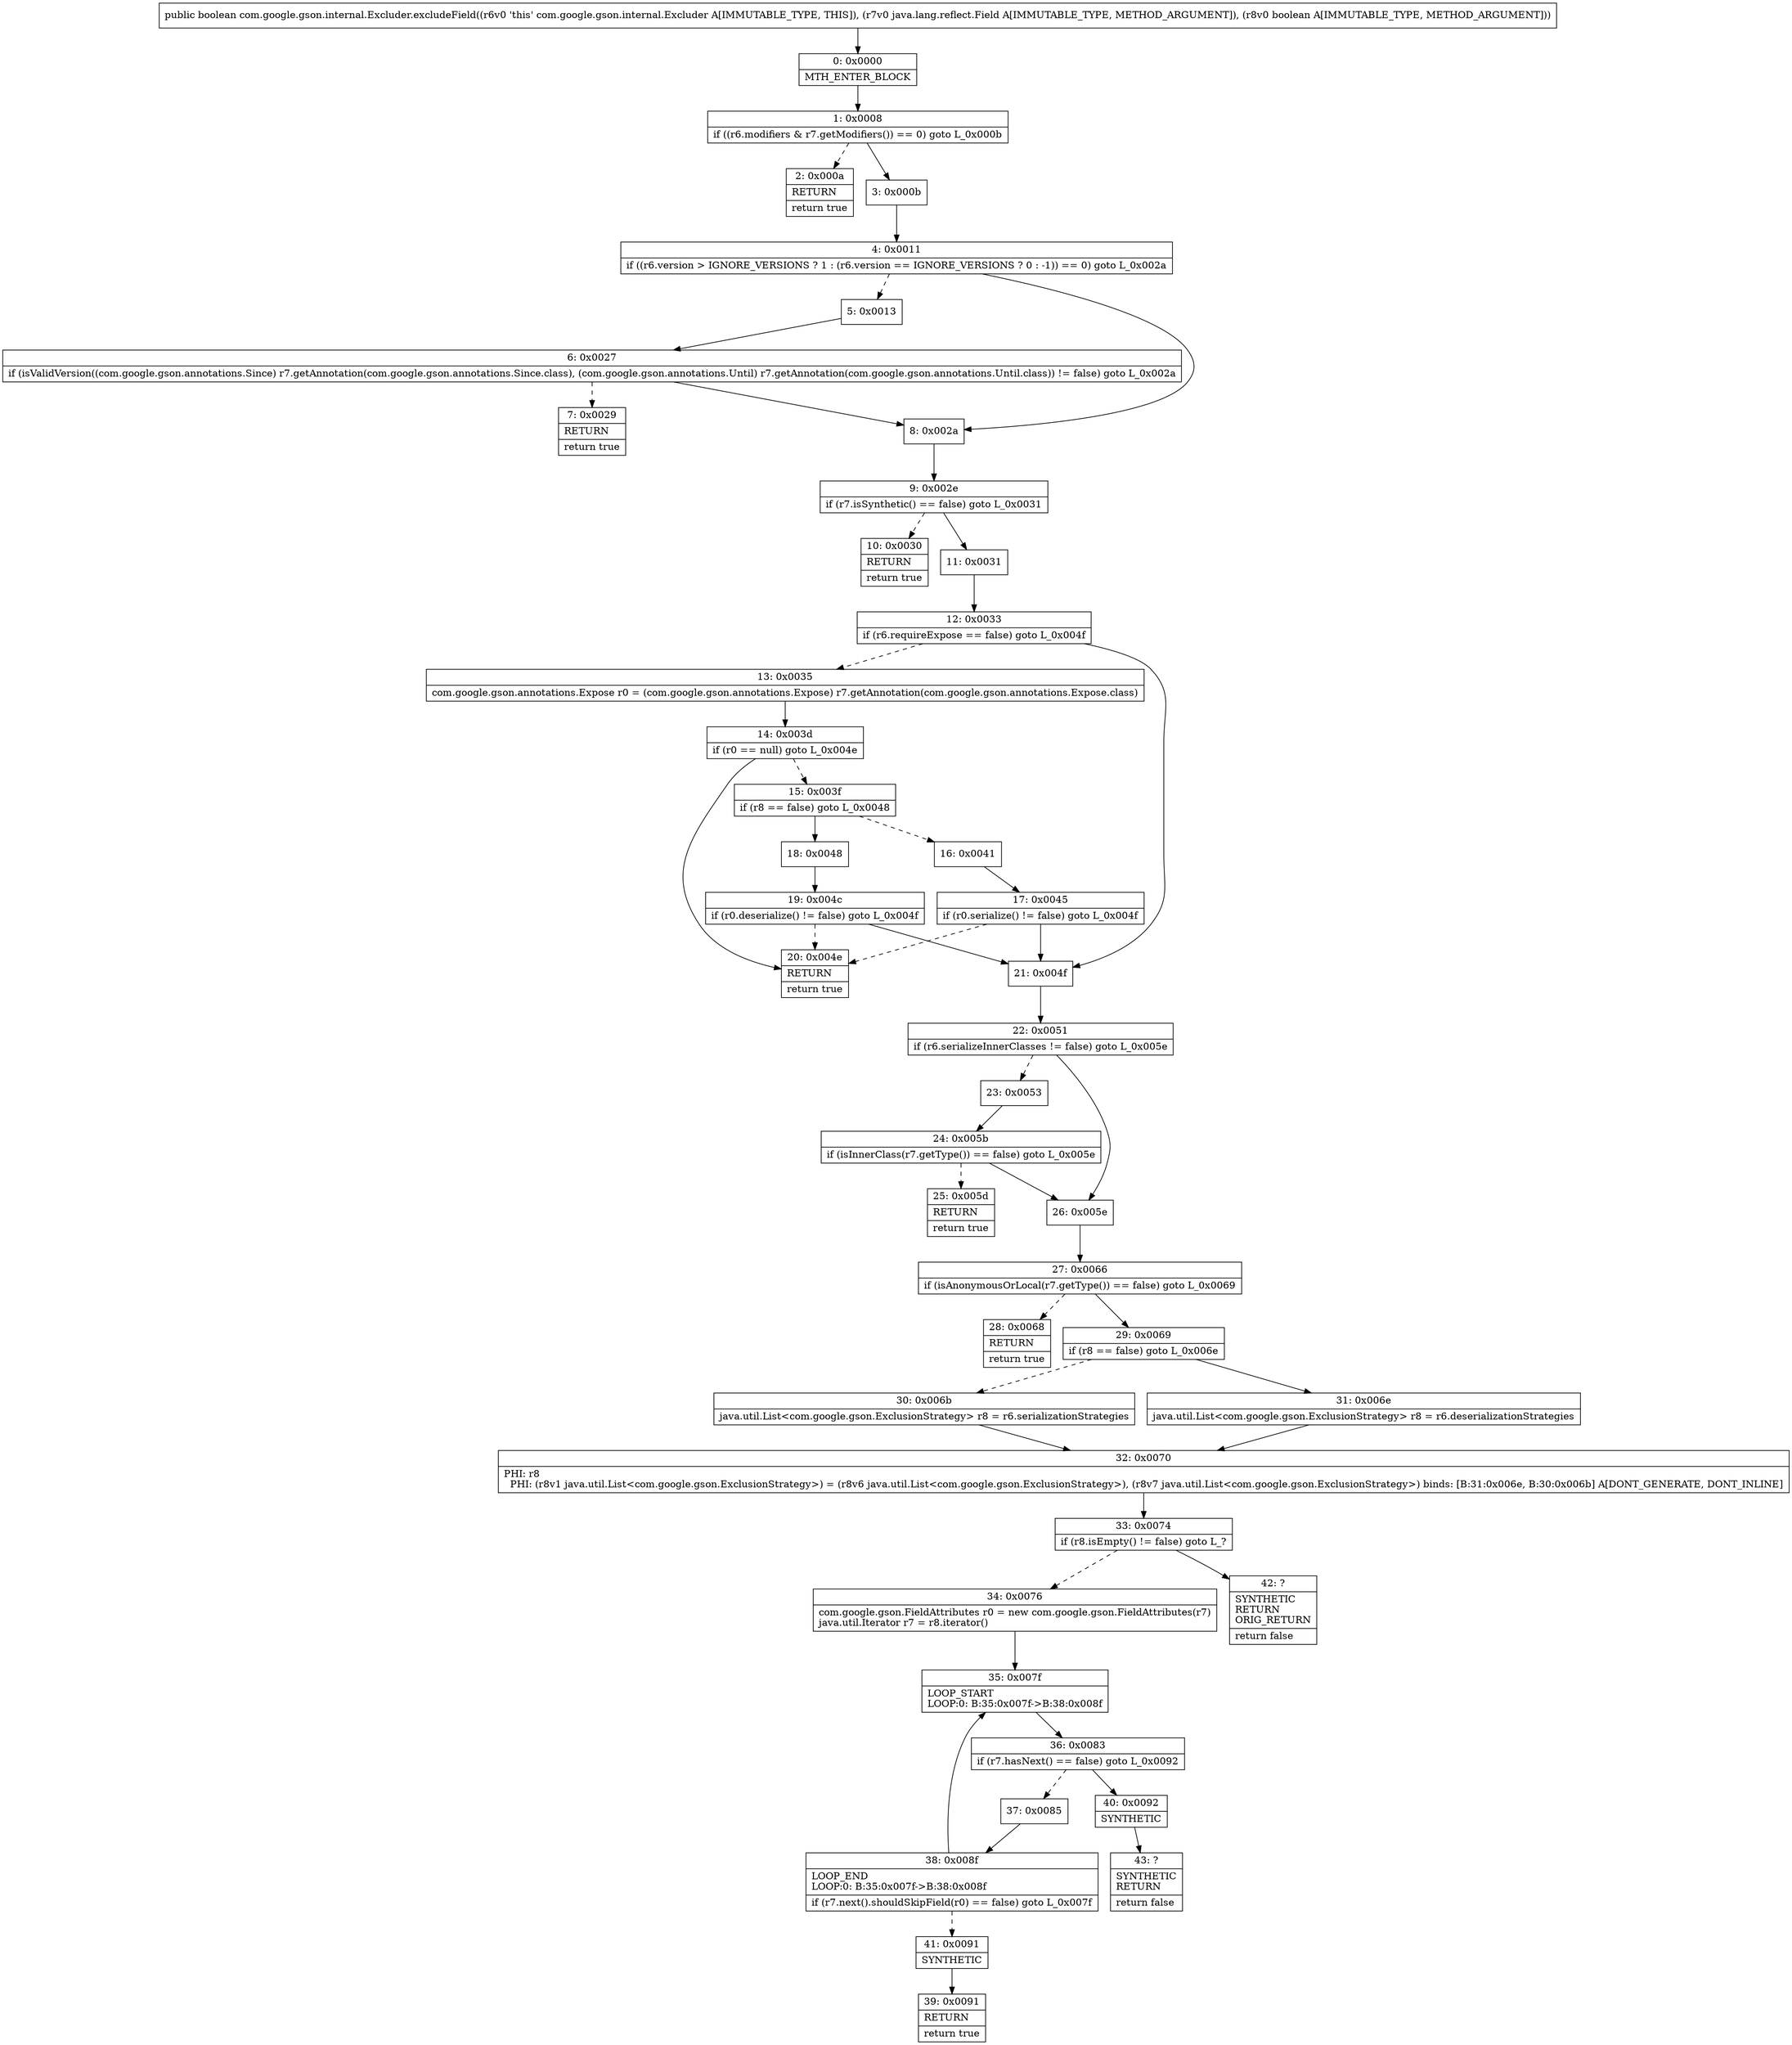 digraph "CFG forcom.google.gson.internal.Excluder.excludeField(Ljava\/lang\/reflect\/Field;Z)Z" {
Node_0 [shape=record,label="{0\:\ 0x0000|MTH_ENTER_BLOCK\l}"];
Node_1 [shape=record,label="{1\:\ 0x0008|if ((r6.modifiers & r7.getModifiers()) == 0) goto L_0x000b\l}"];
Node_2 [shape=record,label="{2\:\ 0x000a|RETURN\l|return true\l}"];
Node_3 [shape=record,label="{3\:\ 0x000b}"];
Node_4 [shape=record,label="{4\:\ 0x0011|if ((r6.version \> IGNORE_VERSIONS ? 1 : (r6.version == IGNORE_VERSIONS ? 0 : \-1)) == 0) goto L_0x002a\l}"];
Node_5 [shape=record,label="{5\:\ 0x0013}"];
Node_6 [shape=record,label="{6\:\ 0x0027|if (isValidVersion((com.google.gson.annotations.Since) r7.getAnnotation(com.google.gson.annotations.Since.class), (com.google.gson.annotations.Until) r7.getAnnotation(com.google.gson.annotations.Until.class)) != false) goto L_0x002a\l}"];
Node_7 [shape=record,label="{7\:\ 0x0029|RETURN\l|return true\l}"];
Node_8 [shape=record,label="{8\:\ 0x002a}"];
Node_9 [shape=record,label="{9\:\ 0x002e|if (r7.isSynthetic() == false) goto L_0x0031\l}"];
Node_10 [shape=record,label="{10\:\ 0x0030|RETURN\l|return true\l}"];
Node_11 [shape=record,label="{11\:\ 0x0031}"];
Node_12 [shape=record,label="{12\:\ 0x0033|if (r6.requireExpose == false) goto L_0x004f\l}"];
Node_13 [shape=record,label="{13\:\ 0x0035|com.google.gson.annotations.Expose r0 = (com.google.gson.annotations.Expose) r7.getAnnotation(com.google.gson.annotations.Expose.class)\l}"];
Node_14 [shape=record,label="{14\:\ 0x003d|if (r0 == null) goto L_0x004e\l}"];
Node_15 [shape=record,label="{15\:\ 0x003f|if (r8 == false) goto L_0x0048\l}"];
Node_16 [shape=record,label="{16\:\ 0x0041}"];
Node_17 [shape=record,label="{17\:\ 0x0045|if (r0.serialize() != false) goto L_0x004f\l}"];
Node_18 [shape=record,label="{18\:\ 0x0048}"];
Node_19 [shape=record,label="{19\:\ 0x004c|if (r0.deserialize() != false) goto L_0x004f\l}"];
Node_20 [shape=record,label="{20\:\ 0x004e|RETURN\l|return true\l}"];
Node_21 [shape=record,label="{21\:\ 0x004f}"];
Node_22 [shape=record,label="{22\:\ 0x0051|if (r6.serializeInnerClasses != false) goto L_0x005e\l}"];
Node_23 [shape=record,label="{23\:\ 0x0053}"];
Node_24 [shape=record,label="{24\:\ 0x005b|if (isInnerClass(r7.getType()) == false) goto L_0x005e\l}"];
Node_25 [shape=record,label="{25\:\ 0x005d|RETURN\l|return true\l}"];
Node_26 [shape=record,label="{26\:\ 0x005e}"];
Node_27 [shape=record,label="{27\:\ 0x0066|if (isAnonymousOrLocal(r7.getType()) == false) goto L_0x0069\l}"];
Node_28 [shape=record,label="{28\:\ 0x0068|RETURN\l|return true\l}"];
Node_29 [shape=record,label="{29\:\ 0x0069|if (r8 == false) goto L_0x006e\l}"];
Node_30 [shape=record,label="{30\:\ 0x006b|java.util.List\<com.google.gson.ExclusionStrategy\> r8 = r6.serializationStrategies\l}"];
Node_31 [shape=record,label="{31\:\ 0x006e|java.util.List\<com.google.gson.ExclusionStrategy\> r8 = r6.deserializationStrategies\l}"];
Node_32 [shape=record,label="{32\:\ 0x0070|PHI: r8 \l  PHI: (r8v1 java.util.List\<com.google.gson.ExclusionStrategy\>) = (r8v6 java.util.List\<com.google.gson.ExclusionStrategy\>), (r8v7 java.util.List\<com.google.gson.ExclusionStrategy\>) binds: [B:31:0x006e, B:30:0x006b] A[DONT_GENERATE, DONT_INLINE]\l}"];
Node_33 [shape=record,label="{33\:\ 0x0074|if (r8.isEmpty() != false) goto L_?\l}"];
Node_34 [shape=record,label="{34\:\ 0x0076|com.google.gson.FieldAttributes r0 = new com.google.gson.FieldAttributes(r7)\ljava.util.Iterator r7 = r8.iterator()\l}"];
Node_35 [shape=record,label="{35\:\ 0x007f|LOOP_START\lLOOP:0: B:35:0x007f\-\>B:38:0x008f\l}"];
Node_36 [shape=record,label="{36\:\ 0x0083|if (r7.hasNext() == false) goto L_0x0092\l}"];
Node_37 [shape=record,label="{37\:\ 0x0085}"];
Node_38 [shape=record,label="{38\:\ 0x008f|LOOP_END\lLOOP:0: B:35:0x007f\-\>B:38:0x008f\l|if (r7.next().shouldSkipField(r0) == false) goto L_0x007f\l}"];
Node_39 [shape=record,label="{39\:\ 0x0091|RETURN\l|return true\l}"];
Node_40 [shape=record,label="{40\:\ 0x0092|SYNTHETIC\l}"];
Node_41 [shape=record,label="{41\:\ 0x0091|SYNTHETIC\l}"];
Node_42 [shape=record,label="{42\:\ ?|SYNTHETIC\lRETURN\lORIG_RETURN\l|return false\l}"];
Node_43 [shape=record,label="{43\:\ ?|SYNTHETIC\lRETURN\l|return false\l}"];
MethodNode[shape=record,label="{public boolean com.google.gson.internal.Excluder.excludeField((r6v0 'this' com.google.gson.internal.Excluder A[IMMUTABLE_TYPE, THIS]), (r7v0 java.lang.reflect.Field A[IMMUTABLE_TYPE, METHOD_ARGUMENT]), (r8v0 boolean A[IMMUTABLE_TYPE, METHOD_ARGUMENT])) }"];
MethodNode -> Node_0;
Node_0 -> Node_1;
Node_1 -> Node_2[style=dashed];
Node_1 -> Node_3;
Node_3 -> Node_4;
Node_4 -> Node_5[style=dashed];
Node_4 -> Node_8;
Node_5 -> Node_6;
Node_6 -> Node_7[style=dashed];
Node_6 -> Node_8;
Node_8 -> Node_9;
Node_9 -> Node_10[style=dashed];
Node_9 -> Node_11;
Node_11 -> Node_12;
Node_12 -> Node_13[style=dashed];
Node_12 -> Node_21;
Node_13 -> Node_14;
Node_14 -> Node_15[style=dashed];
Node_14 -> Node_20;
Node_15 -> Node_16[style=dashed];
Node_15 -> Node_18;
Node_16 -> Node_17;
Node_17 -> Node_21;
Node_17 -> Node_20[style=dashed];
Node_18 -> Node_19;
Node_19 -> Node_20[style=dashed];
Node_19 -> Node_21;
Node_21 -> Node_22;
Node_22 -> Node_23[style=dashed];
Node_22 -> Node_26;
Node_23 -> Node_24;
Node_24 -> Node_25[style=dashed];
Node_24 -> Node_26;
Node_26 -> Node_27;
Node_27 -> Node_28[style=dashed];
Node_27 -> Node_29;
Node_29 -> Node_30[style=dashed];
Node_29 -> Node_31;
Node_30 -> Node_32;
Node_31 -> Node_32;
Node_32 -> Node_33;
Node_33 -> Node_34[style=dashed];
Node_33 -> Node_42;
Node_34 -> Node_35;
Node_35 -> Node_36;
Node_36 -> Node_37[style=dashed];
Node_36 -> Node_40;
Node_37 -> Node_38;
Node_38 -> Node_35;
Node_38 -> Node_41[style=dashed];
Node_40 -> Node_43;
Node_41 -> Node_39;
}

